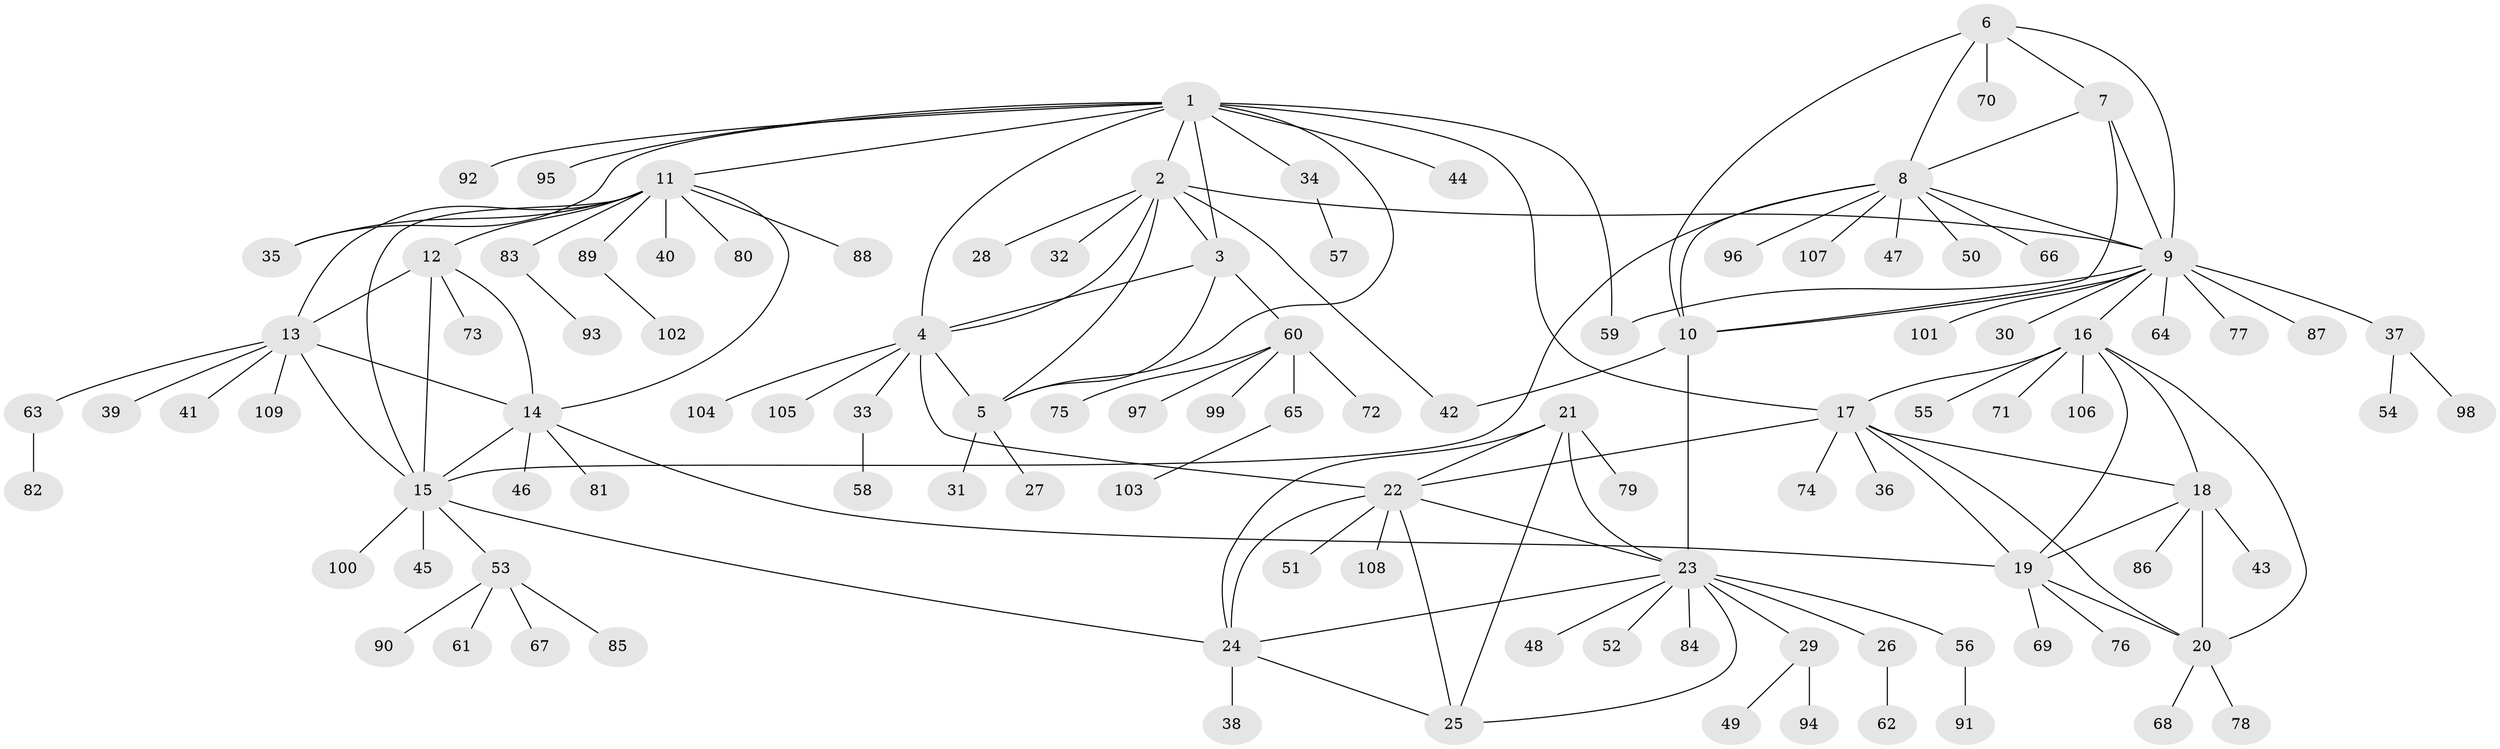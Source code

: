 // Generated by graph-tools (version 1.1) at 2025/37/03/09/25 02:37:15]
// undirected, 109 vertices, 147 edges
graph export_dot {
graph [start="1"]
  node [color=gray90,style=filled];
  1;
  2;
  3;
  4;
  5;
  6;
  7;
  8;
  9;
  10;
  11;
  12;
  13;
  14;
  15;
  16;
  17;
  18;
  19;
  20;
  21;
  22;
  23;
  24;
  25;
  26;
  27;
  28;
  29;
  30;
  31;
  32;
  33;
  34;
  35;
  36;
  37;
  38;
  39;
  40;
  41;
  42;
  43;
  44;
  45;
  46;
  47;
  48;
  49;
  50;
  51;
  52;
  53;
  54;
  55;
  56;
  57;
  58;
  59;
  60;
  61;
  62;
  63;
  64;
  65;
  66;
  67;
  68;
  69;
  70;
  71;
  72;
  73;
  74;
  75;
  76;
  77;
  78;
  79;
  80;
  81;
  82;
  83;
  84;
  85;
  86;
  87;
  88;
  89;
  90;
  91;
  92;
  93;
  94;
  95;
  96;
  97;
  98;
  99;
  100;
  101;
  102;
  103;
  104;
  105;
  106;
  107;
  108;
  109;
  1 -- 2;
  1 -- 3;
  1 -- 4;
  1 -- 5;
  1 -- 11;
  1 -- 17;
  1 -- 34;
  1 -- 35;
  1 -- 44;
  1 -- 59;
  1 -- 92;
  1 -- 95;
  2 -- 3;
  2 -- 4;
  2 -- 5;
  2 -- 9;
  2 -- 28;
  2 -- 32;
  2 -- 42;
  3 -- 4;
  3 -- 5;
  3 -- 60;
  4 -- 5;
  4 -- 22;
  4 -- 33;
  4 -- 104;
  4 -- 105;
  5 -- 27;
  5 -- 31;
  6 -- 7;
  6 -- 8;
  6 -- 9;
  6 -- 10;
  6 -- 70;
  7 -- 8;
  7 -- 9;
  7 -- 10;
  8 -- 9;
  8 -- 10;
  8 -- 15;
  8 -- 47;
  8 -- 50;
  8 -- 66;
  8 -- 96;
  8 -- 107;
  9 -- 10;
  9 -- 16;
  9 -- 30;
  9 -- 37;
  9 -- 59;
  9 -- 64;
  9 -- 77;
  9 -- 87;
  9 -- 101;
  10 -- 23;
  10 -- 42;
  11 -- 12;
  11 -- 13;
  11 -- 14;
  11 -- 15;
  11 -- 35;
  11 -- 40;
  11 -- 80;
  11 -- 83;
  11 -- 88;
  11 -- 89;
  12 -- 13;
  12 -- 14;
  12 -- 15;
  12 -- 73;
  13 -- 14;
  13 -- 15;
  13 -- 39;
  13 -- 41;
  13 -- 63;
  13 -- 109;
  14 -- 15;
  14 -- 19;
  14 -- 46;
  14 -- 81;
  15 -- 24;
  15 -- 45;
  15 -- 53;
  15 -- 100;
  16 -- 17;
  16 -- 18;
  16 -- 19;
  16 -- 20;
  16 -- 55;
  16 -- 71;
  16 -- 106;
  17 -- 18;
  17 -- 19;
  17 -- 20;
  17 -- 22;
  17 -- 36;
  17 -- 74;
  18 -- 19;
  18 -- 20;
  18 -- 43;
  18 -- 86;
  19 -- 20;
  19 -- 69;
  19 -- 76;
  20 -- 68;
  20 -- 78;
  21 -- 22;
  21 -- 23;
  21 -- 24;
  21 -- 25;
  21 -- 79;
  22 -- 23;
  22 -- 24;
  22 -- 25;
  22 -- 51;
  22 -- 108;
  23 -- 24;
  23 -- 25;
  23 -- 26;
  23 -- 29;
  23 -- 48;
  23 -- 52;
  23 -- 56;
  23 -- 84;
  24 -- 25;
  24 -- 38;
  26 -- 62;
  29 -- 49;
  29 -- 94;
  33 -- 58;
  34 -- 57;
  37 -- 54;
  37 -- 98;
  53 -- 61;
  53 -- 67;
  53 -- 85;
  53 -- 90;
  56 -- 91;
  60 -- 65;
  60 -- 72;
  60 -- 75;
  60 -- 97;
  60 -- 99;
  63 -- 82;
  65 -- 103;
  83 -- 93;
  89 -- 102;
}
